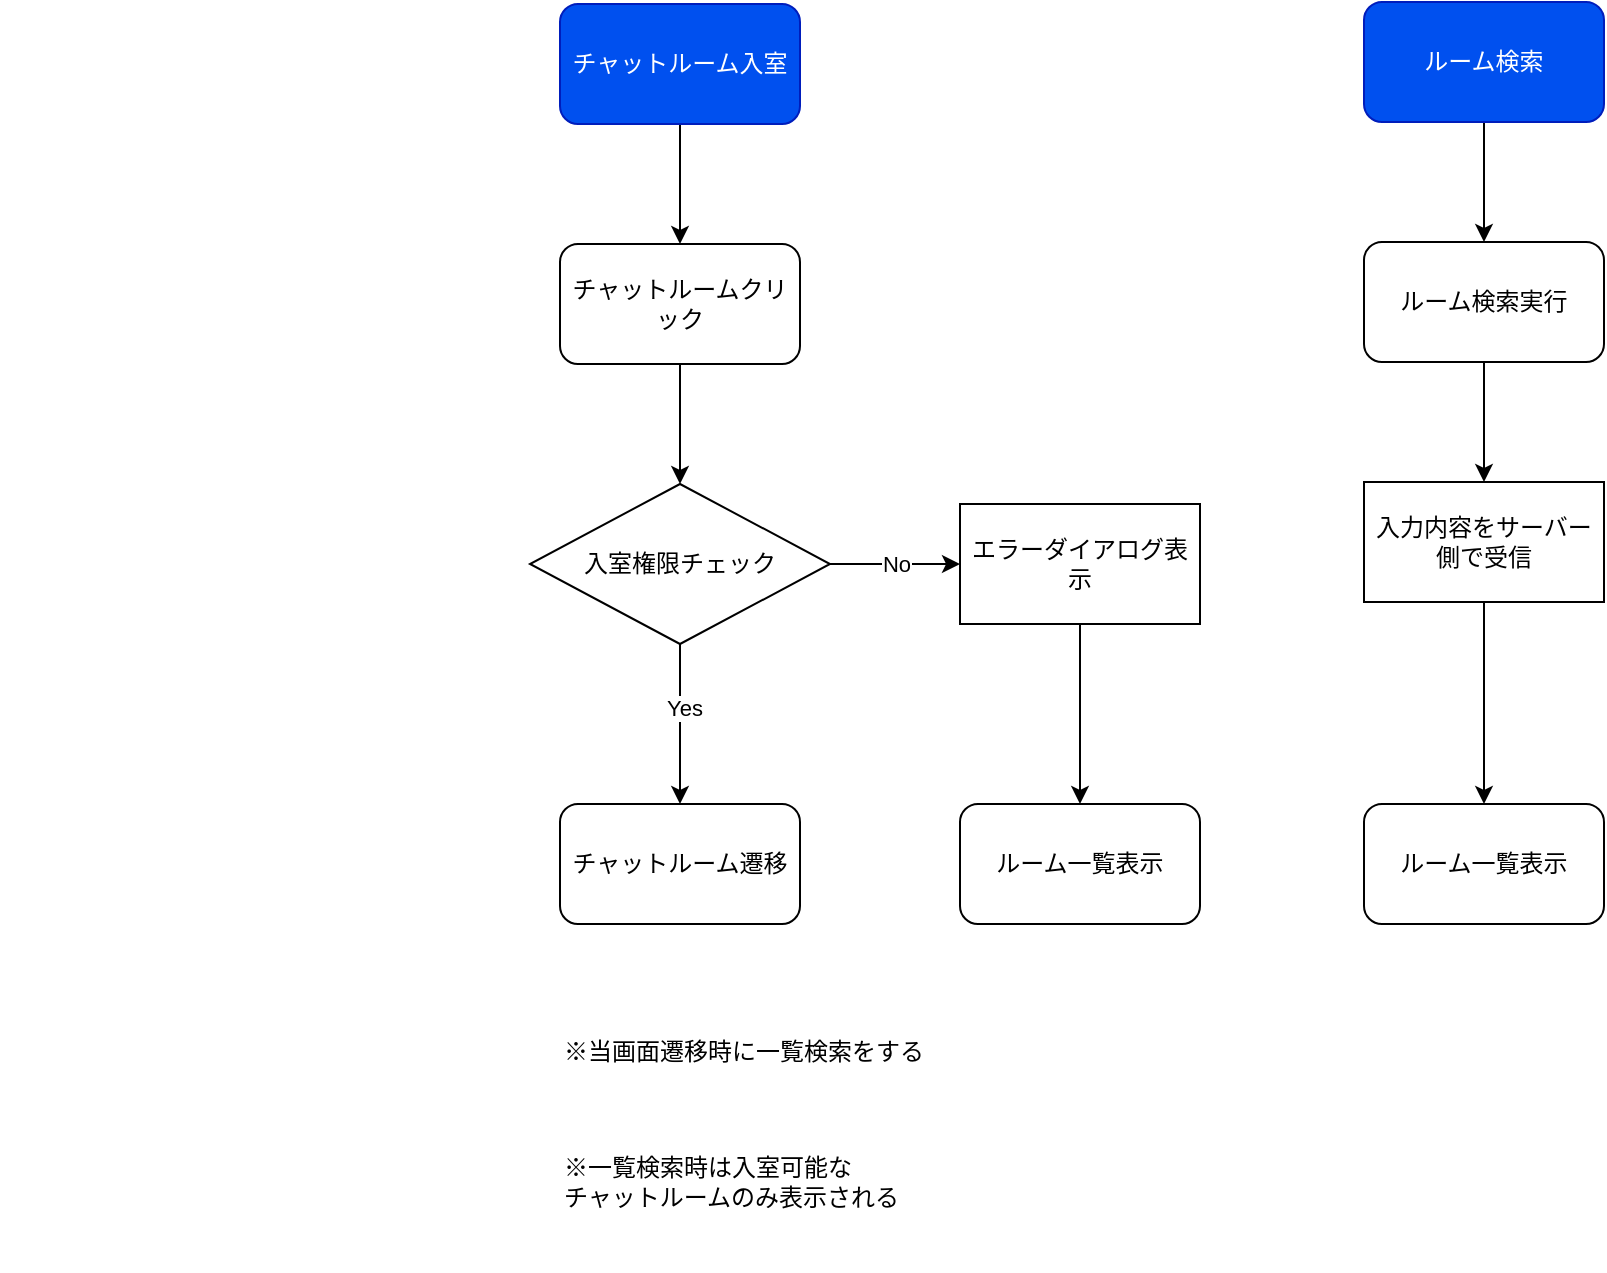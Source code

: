 <mxfile>
    <diagram id="ahkxmFkFucE2qRD_pEyV" name="ページ1">
        <mxGraphModel dx="2006" dy="634" grid="1" gridSize="10" guides="1" tooltips="1" connect="1" arrows="1" fold="1" page="1" pageScale="1" pageWidth="827" pageHeight="1169" math="0" shadow="0">
            <root>
                <mxCell id="0"/>
                <mxCell id="1" parent="0"/>
                <mxCell id="4" style="edgeStyle=none;html=1;entryX=0.5;entryY=0;entryDx=0;entryDy=0;" parent="1" source="2" target="3" edge="1">
                    <mxGeometry relative="1" as="geometry"/>
                </mxCell>
                <mxCell id="2" value="チャットルーム入室" style="rounded=1;whiteSpace=wrap;html=1;fillColor=#0050ef;fontColor=#ffffff;strokeColor=#001DBC;" parent="1" vertex="1">
                    <mxGeometry x="40" y="41" width="120" height="60" as="geometry"/>
                </mxCell>
                <mxCell id="6" style="edgeStyle=none;html=1;entryX=0.5;entryY=0;entryDx=0;entryDy=0;" parent="1" source="3" target="5" edge="1">
                    <mxGeometry relative="1" as="geometry"/>
                </mxCell>
                <mxCell id="3" value="チャットルームクリック" style="rounded=1;whiteSpace=wrap;html=1;" parent="1" vertex="1">
                    <mxGeometry x="40" y="161" width="120" height="60" as="geometry"/>
                </mxCell>
                <mxCell id="8" value="No" style="edgeStyle=none;html=1;entryX=0;entryY=0.5;entryDx=0;entryDy=0;" parent="1" source="5" target="9" edge="1">
                    <mxGeometry relative="1" as="geometry">
                        <mxPoint x="220" y="321" as="targetPoint"/>
                        <Array as="points"/>
                    </mxGeometry>
                </mxCell>
                <mxCell id="14" style="edgeStyle=none;html=1;entryX=0.5;entryY=0;entryDx=0;entryDy=0;" parent="1" source="5" target="17" edge="1">
                    <mxGeometry relative="1" as="geometry">
                        <mxPoint x="100" y="441" as="targetPoint"/>
                    </mxGeometry>
                </mxCell>
                <mxCell id="16" value="Yes" style="edgeLabel;html=1;align=center;verticalAlign=middle;resizable=0;points=[];" parent="14" vertex="1" connectable="0">
                    <mxGeometry x="-0.2" y="2" relative="1" as="geometry">
                        <mxPoint as="offset"/>
                    </mxGeometry>
                </mxCell>
                <mxCell id="5" value="入室権限チェック" style="rhombus;whiteSpace=wrap;html=1;" parent="1" vertex="1">
                    <mxGeometry x="25" y="281" width="150" height="80" as="geometry"/>
                </mxCell>
                <mxCell id="12" style="edgeStyle=none;html=1;entryX=0.5;entryY=0;entryDx=0;entryDy=0;" parent="1" source="9" target="11" edge="1">
                    <mxGeometry relative="1" as="geometry"/>
                </mxCell>
                <mxCell id="9" value="エラーダイアログ表示" style="rounded=0;whiteSpace=wrap;html=1;" parent="1" vertex="1">
                    <mxGeometry x="240" y="291" width="120" height="60" as="geometry"/>
                </mxCell>
                <mxCell id="11" value="ルーム一覧表示" style="rounded=1;whiteSpace=wrap;html=1;" parent="1" vertex="1">
                    <mxGeometry x="240" y="441" width="120" height="60" as="geometry"/>
                </mxCell>
                <mxCell id="17" value="チャットルーム遷移" style="rounded=1;whiteSpace=wrap;html=1;" parent="1" vertex="1">
                    <mxGeometry x="40" y="441" width="120" height="60" as="geometry"/>
                </mxCell>
                <mxCell id="22" style="edgeStyle=none;html=1;entryX=0.5;entryY=0;entryDx=0;entryDy=0;" parent="1" source="18" target="21" edge="1">
                    <mxGeometry relative="1" as="geometry"/>
                </mxCell>
                <mxCell id="18" value="ルーム検索" style="rounded=1;whiteSpace=wrap;html=1;fillColor=#0050ef;fontColor=#ffffff;strokeColor=#001DBC;" parent="1" vertex="1">
                    <mxGeometry x="442" y="40" width="120" height="60" as="geometry"/>
                </mxCell>
                <mxCell id="26" style="edgeStyle=none;html=1;entryX=0.5;entryY=0;entryDx=0;entryDy=0;" parent="1" source="21" target="30" edge="1">
                    <mxGeometry relative="1" as="geometry">
                        <mxPoint x="502" y="280" as="targetPoint"/>
                    </mxGeometry>
                </mxCell>
                <mxCell id="21" value="ルーム検索実行" style="rounded=1;whiteSpace=wrap;html=1;" parent="1" vertex="1">
                    <mxGeometry x="442" y="160" width="120" height="60" as="geometry"/>
                </mxCell>
                <mxCell id="32" style="edgeStyle=none;html=1;entryX=0.5;entryY=0;entryDx=0;entryDy=0;" parent="1" source="30" target="37" edge="1">
                    <mxGeometry relative="1" as="geometry">
                        <mxPoint x="502" y="390" as="targetPoint"/>
                    </mxGeometry>
                </mxCell>
                <mxCell id="30" value="入力内容をサーバー側で受信" style="rounded=0;whiteSpace=wrap;html=1;" parent="1" vertex="1">
                    <mxGeometry x="442" y="280" width="120" height="60" as="geometry"/>
                </mxCell>
                <mxCell id="37" value="ルーム一覧表示" style="rounded=1;whiteSpace=wrap;html=1;" parent="1" vertex="1">
                    <mxGeometry x="442" y="441" width="120" height="60" as="geometry"/>
                </mxCell>
                <mxCell id="48" value="&lt;h1&gt;&lt;br&gt;&lt;/h1&gt;&lt;div&gt;&lt;br&gt;&lt;/div&gt;" style="text;html=1;strokeColor=none;fillColor=none;spacing=5;spacingTop=-20;whiteSpace=wrap;overflow=hidden;rounded=0;" vertex="1" parent="1">
                    <mxGeometry x="-240" y="400" width="190" height="120" as="geometry"/>
                </mxCell>
                <mxCell id="49" value="※当画面遷移時に一覧検索をする" style="text;html=1;strokeColor=none;fillColor=none;align=left;verticalAlign=middle;whiteSpace=wrap;rounded=0;" vertex="1" parent="1">
                    <mxGeometry x="40" y="520" width="200" height="90" as="geometry"/>
                </mxCell>
                <mxCell id="50" value="※一覧検索時は入室可能な&lt;br&gt;チャットルームのみ表示される" style="text;html=1;strokeColor=none;fillColor=none;align=left;verticalAlign=middle;whiteSpace=wrap;rounded=0;" vertex="1" parent="1">
                    <mxGeometry x="40" y="584.5" width="200" height="90" as="geometry"/>
                </mxCell>
            </root>
        </mxGraphModel>
    </diagram>
</mxfile>